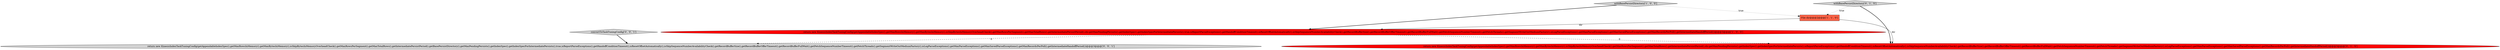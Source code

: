 digraph {
5 [style = filled, label = "return new KinesisIndexTaskTuningConfig(getAppendableIndexSpec(),getMaxRowsInMemory(),getMaxBytesInMemory(),isSkipBytesInMemoryOverheadCheck(),getMaxRowsPerSegment(),getMaxTotalRows(),getIntermediatePersistPeriod(),getBasePersistDirectory(),getMaxPendingPersists(),getIndexSpec(),getIndexSpecForIntermediatePersists(),true,isReportParseExceptions(),getHandoffConditionTimeout(),isResetOffsetAutomatically(),isSkipSequenceNumberAvailabilityCheck(),getRecordBufferSize(),getRecordBufferOfferTimeout(),getRecordBufferFullWait(),getFetchSequenceNumberTimeout(),getFetchThreads(),getSegmentWriteOutMediumFactory(),isLogParseExceptions(),getMaxParseExceptions(),getMaxSavedParseExceptions(),getMaxRecordsPerPoll(),getIntermediateHandoffPeriod())@@@3@@@['0', '0', '1']", fillcolor = lightgray, shape = ellipse image = "AAA0AAABBB3BBB"];
6 [style = filled, label = "convertToTaskTuningConfig['0', '0', '1']", fillcolor = lightgray, shape = diamond image = "AAA0AAABBB3BBB"];
1 [style = filled, label = "return new KinesisIndexTaskTuningConfig(getAppendableIndexSpec(),getMaxRowsInMemory(),getMaxBytesInMemory(),isSkipBytesInMemoryOverheadCheck(),getMaxRowsPerSegment(),getMaxTotalRows(),getIntermediatePersistPeriod(),dir,getMaxPendingPersists(),getIndexSpec(),getIndexSpecForIntermediatePersists(),true,isReportParseExceptions(),getHandoffConditionTimeout(),isResetOffsetAutomatically(),isSkipSequenceNumberAvailabilityCheck(),getRecordBufferSize(),getRecordBufferOfferTimeout(),getRecordBufferFullWait(),getFetchSequenceNumberTimeout(),getFetchThreads(),getSegmentWriteOutMediumFactory(),isLogParseExceptions(),getMaxParseExceptions(),getMaxSavedParseExceptions(),getMaxRecordsPerPoll(),getIntermediateHandoffPeriod())@@@3@@@['1', '0', '0']", fillcolor = red, shape = ellipse image = "AAA1AAABBB1BBB"];
0 [style = filled, label = "withBasePersistDirectory['1', '0', '0']", fillcolor = lightgray, shape = diamond image = "AAA0AAABBB1BBB"];
3 [style = filled, label = "withBasePersistDirectory['0', '1', '0']", fillcolor = lightgray, shape = diamond image = "AAA0AAABBB2BBB"];
4 [style = filled, label = "return new KinesisIndexTaskTuningConfig(getAppendableIndexSpec(),getMaxRowsInMemory(),getMaxBytesInMemory(),isSkipBytesInMemoryOverheadCheck(),getMaxRowsPerSegment(),getMaxTotalRows(),getIntermediatePersistPeriod(),dir,getMaxPendingPersists(),getIndexSpec(),getIndexSpecForIntermediatePersists(),isReportParseExceptions(),getHandoffConditionTimeout(),isResetOffsetAutomatically(),isSkipSequenceNumberAvailabilityCheck(),getRecordBufferSize(),getRecordBufferOfferTimeout(),getRecordBufferFullWait(),getFetchSequenceNumberTimeout(),getFetchThreads(),getSegmentWriteOutMediumFactory(),isLogParseExceptions(),getMaxParseExceptions(),getMaxSavedParseExceptions(),getMaxRecordsPerPoll(),getIntermediateHandoffPeriod())@@@3@@@['0', '1', '0']", fillcolor = red, shape = ellipse image = "AAA1AAABBB2BBB"];
2 [style = filled, label = "File dir@@@2@@@['1', '1', '0']", fillcolor = tomato, shape = box image = "AAA0AAABBB1BBB"];
1->4 [style = dashed, label="0"];
6->5 [style = bold, label=""];
2->4 [style = solid, label="dir"];
0->2 [style = dotted, label="true"];
1->5 [style = dashed, label="0"];
3->4 [style = bold, label=""];
0->1 [style = bold, label=""];
2->1 [style = solid, label="dir"];
3->2 [style = dotted, label="true"];
}
